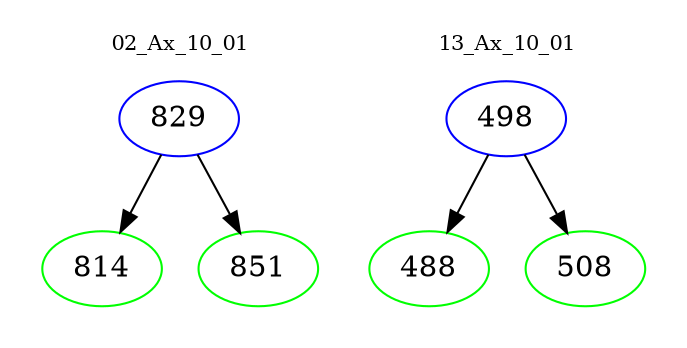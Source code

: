digraph{
subgraph cluster_0 {
color = white
label = "02_Ax_10_01";
fontsize=10;
T0_829 [label="829", color="blue"]
T0_829 -> T0_814 [color="black"]
T0_814 [label="814", color="green"]
T0_829 -> T0_851 [color="black"]
T0_851 [label="851", color="green"]
}
subgraph cluster_1 {
color = white
label = "13_Ax_10_01";
fontsize=10;
T1_498 [label="498", color="blue"]
T1_498 -> T1_488 [color="black"]
T1_488 [label="488", color="green"]
T1_498 -> T1_508 [color="black"]
T1_508 [label="508", color="green"]
}
}
